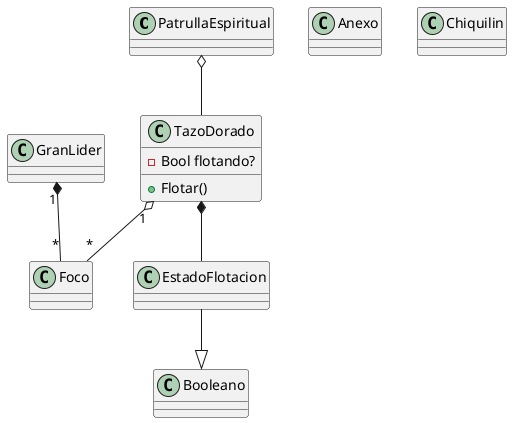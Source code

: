 @startuml diagrama

class PatrullaEspiritual
class TazoDorado{
    - Bool flotando?
    + Flotar()
}
class Anexo
class Chiquilin

class Foco
class GranLider

PatrullaEspiritual o-- TazoDorado
GranLider "1" *-- "*" Foco
TazoDorado "1" o-- "*" Foco
TazoDorado *-- EstadoFlotacion
EstadoFlotacion --|> Booleano

@enduml
